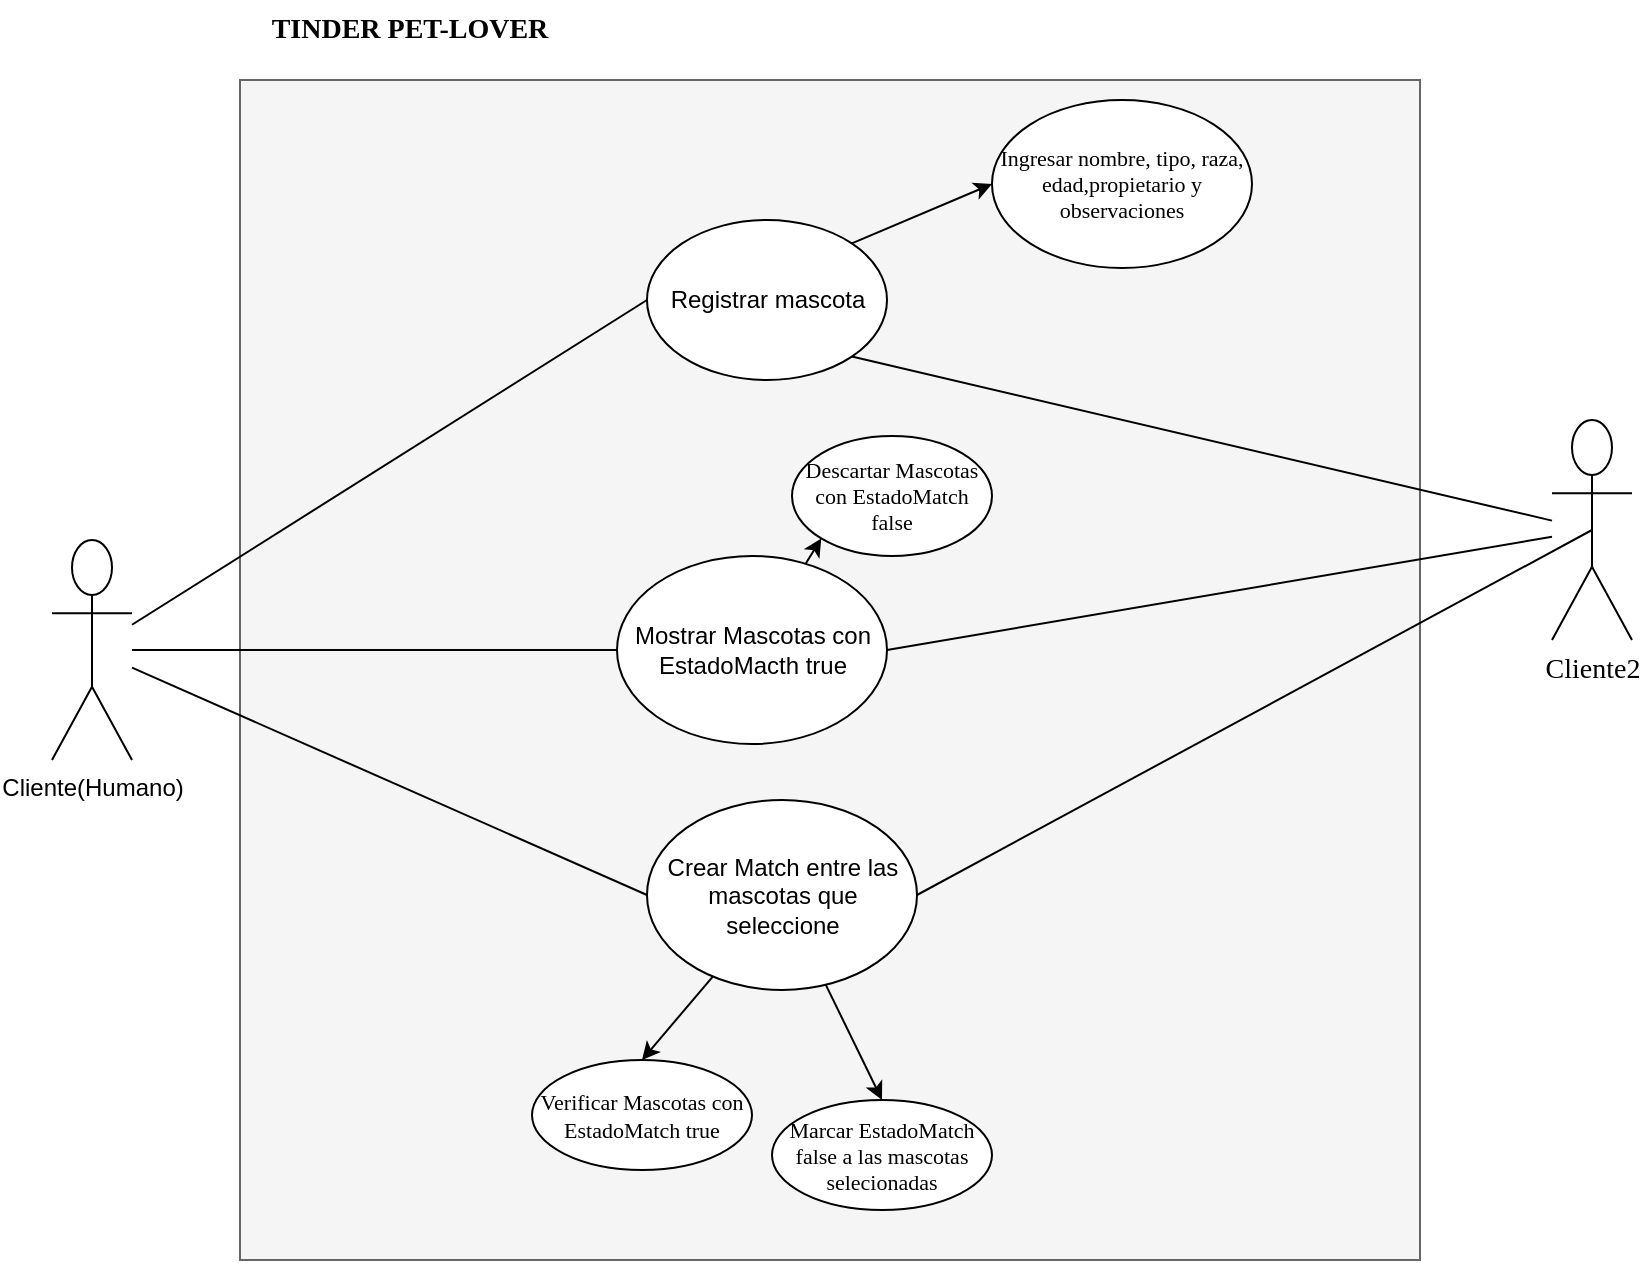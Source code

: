 <mxfile>
    <diagram id="TZHPcAmodItcuH1QZ6ka" name="Page-1">
        <mxGraphModel dx="1090" dy="770" grid="1" gridSize="10" guides="1" tooltips="1" connect="1" arrows="1" fold="1" page="1" pageScale="1" pageWidth="827" pageHeight="1169" math="0" shadow="0">
            <root>
                <mxCell id="0"/>
                <mxCell id="1" parent="0"/>
                <mxCell id="4" value="" style="whiteSpace=wrap;html=1;aspect=fixed;fillColor=#f5f5f5;fontColor=#333333;strokeColor=#666666;fontFamily=Helvetica;align=left;" vertex="1" parent="1">
                    <mxGeometry x="124" y="110" width="590" height="590" as="geometry"/>
                </mxCell>
                <mxCell id="2" value="Cliente(Humano)" style="shape=umlActor;verticalLabelPosition=bottom;verticalAlign=top;html=1;outlineConnect=0;" vertex="1" parent="1">
                    <mxGeometry x="30" y="340" width="40" height="110" as="geometry"/>
                </mxCell>
                <mxCell id="31" style="edgeStyle=none;html=1;exitX=1;exitY=0;exitDx=0;exitDy=0;entryX=0;entryY=0.5;entryDx=0;entryDy=0;fontFamily=Times New Roman;fontSize=14;" edge="1" parent="1" source="6" target="27">
                    <mxGeometry relative="1" as="geometry"/>
                </mxCell>
                <mxCell id="6" value="Registrar mascota" style="ellipse;whiteSpace=wrap;html=1;" vertex="1" parent="1">
                    <mxGeometry x="327.5" y="180" width="120" height="80" as="geometry"/>
                </mxCell>
                <mxCell id="33" style="edgeStyle=none;html=1;entryX=0;entryY=1;entryDx=0;entryDy=0;fontFamily=Times New Roman;fontSize=14;" edge="1" parent="1" source="8" target="32">
                    <mxGeometry relative="1" as="geometry"/>
                </mxCell>
                <mxCell id="8" value="Mostrar Mascotas con EstadoMacth true" style="ellipse;whiteSpace=wrap;html=1;" vertex="1" parent="1">
                    <mxGeometry x="312.5" y="348" width="135" height="94" as="geometry"/>
                </mxCell>
                <mxCell id="11" value="TINDER PET-LOVER" style="text;html=1;strokeColor=none;fillColor=none;align=center;verticalAlign=middle;whiteSpace=wrap;rounded=0;fontFamily=Times New Roman;fontStyle=1;fontSize=14;" vertex="1" parent="1">
                    <mxGeometry x="124" y="70" width="170" height="30" as="geometry"/>
                </mxCell>
                <mxCell id="40" style="edgeStyle=none;html=1;entryX=0.5;entryY=0;entryDx=0;entryDy=0;fontFamily=Times New Roman;fontSize=11;" edge="1" parent="1" source="12" target="39">
                    <mxGeometry relative="1" as="geometry"/>
                </mxCell>
                <mxCell id="42" style="edgeStyle=none;html=1;entryX=0.5;entryY=0;entryDx=0;entryDy=0;fontFamily=Times New Roman;fontSize=11;" edge="1" parent="1" source="12" target="41">
                    <mxGeometry relative="1" as="geometry"/>
                </mxCell>
                <mxCell id="12" value="Crear Match entre las mascotas que seleccione" style="ellipse;whiteSpace=wrap;html=1;" vertex="1" parent="1">
                    <mxGeometry x="327.5" y="470" width="135" height="95" as="geometry"/>
                </mxCell>
                <mxCell id="17" value="" style="endArrow=none;html=1;fontFamily=Times New Roman;fontSize=14;entryX=0;entryY=0.5;entryDx=0;entryDy=0;" edge="1" parent="1" source="2" target="6">
                    <mxGeometry width="50" height="50" relative="1" as="geometry">
                        <mxPoint x="380" y="360" as="sourcePoint"/>
                        <mxPoint x="430" y="310" as="targetPoint"/>
                    </mxGeometry>
                </mxCell>
                <mxCell id="18" value="" style="endArrow=none;html=1;fontFamily=Times New Roman;fontSize=14;entryX=0;entryY=0.5;entryDx=0;entryDy=0;" edge="1" parent="1" source="2" target="8">
                    <mxGeometry width="50" height="50" relative="1" as="geometry">
                        <mxPoint x="150" y="344.713" as="sourcePoint"/>
                        <mxPoint x="424.0" y="240" as="targetPoint"/>
                    </mxGeometry>
                </mxCell>
                <mxCell id="19" value="" style="endArrow=none;html=1;fontFamily=Times New Roman;fontSize=14;entryX=0;entryY=0.5;entryDx=0;entryDy=0;" edge="1" parent="1" source="2" target="12">
                    <mxGeometry width="50" height="50" relative="1" as="geometry">
                        <mxPoint x="150" y="358.71" as="sourcePoint"/>
                        <mxPoint x="420" y="350" as="targetPoint"/>
                    </mxGeometry>
                </mxCell>
                <mxCell id="23" value="Cliente2&lt;br&gt;" style="shape=umlActor;verticalLabelPosition=bottom;verticalAlign=top;html=1;outlineConnect=0;fontFamily=Times New Roman;fontSize=14;" vertex="1" parent="1">
                    <mxGeometry x="780" y="280" width="40" height="110" as="geometry"/>
                </mxCell>
                <mxCell id="27" value="Ingresar nombre, tipo, raza, edad,propietario y observaciones" style="ellipse;whiteSpace=wrap;html=1;fontFamily=Times New Roman;fontSize=11;" vertex="1" parent="1">
                    <mxGeometry x="500" y="120" width="130" height="84" as="geometry"/>
                </mxCell>
                <mxCell id="32" value="Descartar Mascotas con EstadoMatch false" style="ellipse;whiteSpace=wrap;html=1;fontFamily=Times New Roman;fontSize=11;" vertex="1" parent="1">
                    <mxGeometry x="400" y="288" width="100" height="60" as="geometry"/>
                </mxCell>
                <mxCell id="34" value="" style="endArrow=none;html=1;fontFamily=Times New Roman;fontSize=14;entryX=1;entryY=1;entryDx=0;entryDy=0;" edge="1" parent="1" source="23" target="6">
                    <mxGeometry width="50" height="50" relative="1" as="geometry">
                        <mxPoint x="380" y="330" as="sourcePoint"/>
                        <mxPoint x="430" y="280" as="targetPoint"/>
                    </mxGeometry>
                </mxCell>
                <mxCell id="35" value="" style="endArrow=none;html=1;fontFamily=Times New Roman;fontSize=14;entryX=1;entryY=0.5;entryDx=0;entryDy=0;" edge="1" parent="1" source="23" target="8">
                    <mxGeometry width="50" height="50" relative="1" as="geometry">
                        <mxPoint x="790" y="548.387" as="sourcePoint"/>
                        <mxPoint x="469.926" y="390.004" as="targetPoint"/>
                    </mxGeometry>
                </mxCell>
                <mxCell id="38" value="" style="endArrow=none;html=1;fontFamily=Times New Roman;fontSize=14;entryX=1;entryY=0.5;entryDx=0;entryDy=0;exitX=0.5;exitY=0.5;exitDx=0;exitDy=0;exitPerimeter=0;" edge="1" parent="1" source="23" target="12">
                    <mxGeometry width="50" height="50" relative="1" as="geometry">
                        <mxPoint x="780" y="436.667" as="sourcePoint"/>
                        <mxPoint x="477.5" y="425" as="targetPoint"/>
                    </mxGeometry>
                </mxCell>
                <mxCell id="39" value="Verificar Mascotas con EstadoMatch true" style="ellipse;whiteSpace=wrap;html=1;fontFamily=Times New Roman;fontSize=11;" vertex="1" parent="1">
                    <mxGeometry x="270" y="600" width="110" height="55" as="geometry"/>
                </mxCell>
                <mxCell id="41" value="Marcar EstadoMatch false a las mascotas selecionadas" style="ellipse;whiteSpace=wrap;html=1;fontFamily=Times New Roman;fontSize=11;" vertex="1" parent="1">
                    <mxGeometry x="390" y="620" width="110" height="55" as="geometry"/>
                </mxCell>
            </root>
        </mxGraphModel>
    </diagram>
</mxfile>